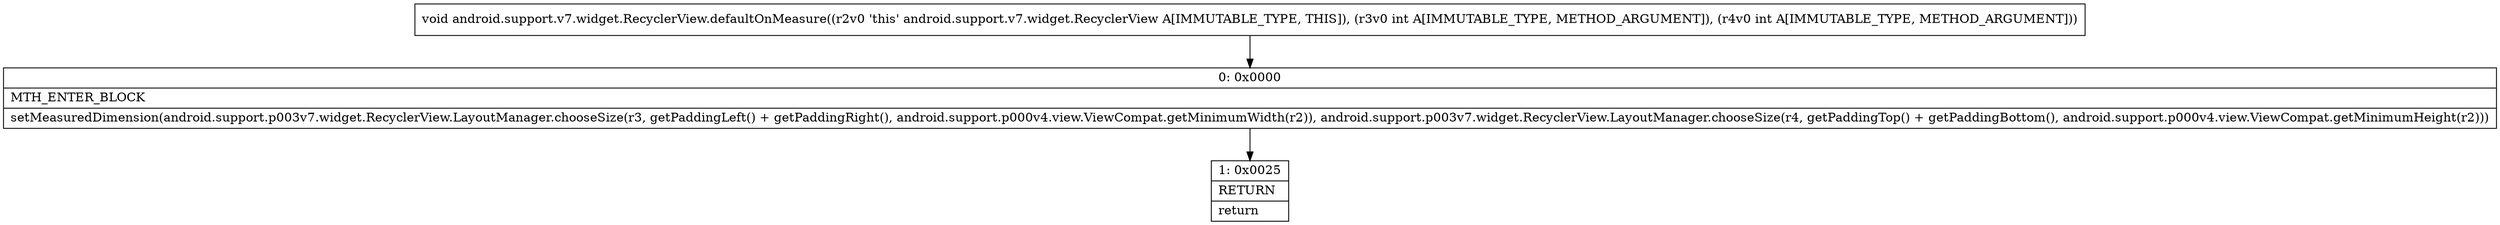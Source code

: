 digraph "CFG forandroid.support.v7.widget.RecyclerView.defaultOnMeasure(II)V" {
Node_0 [shape=record,label="{0\:\ 0x0000|MTH_ENTER_BLOCK\l|setMeasuredDimension(android.support.p003v7.widget.RecyclerView.LayoutManager.chooseSize(r3, getPaddingLeft() + getPaddingRight(), android.support.p000v4.view.ViewCompat.getMinimumWidth(r2)), android.support.p003v7.widget.RecyclerView.LayoutManager.chooseSize(r4, getPaddingTop() + getPaddingBottom(), android.support.p000v4.view.ViewCompat.getMinimumHeight(r2)))\l}"];
Node_1 [shape=record,label="{1\:\ 0x0025|RETURN\l|return\l}"];
MethodNode[shape=record,label="{void android.support.v7.widget.RecyclerView.defaultOnMeasure((r2v0 'this' android.support.v7.widget.RecyclerView A[IMMUTABLE_TYPE, THIS]), (r3v0 int A[IMMUTABLE_TYPE, METHOD_ARGUMENT]), (r4v0 int A[IMMUTABLE_TYPE, METHOD_ARGUMENT])) }"];
MethodNode -> Node_0;
Node_0 -> Node_1;
}

